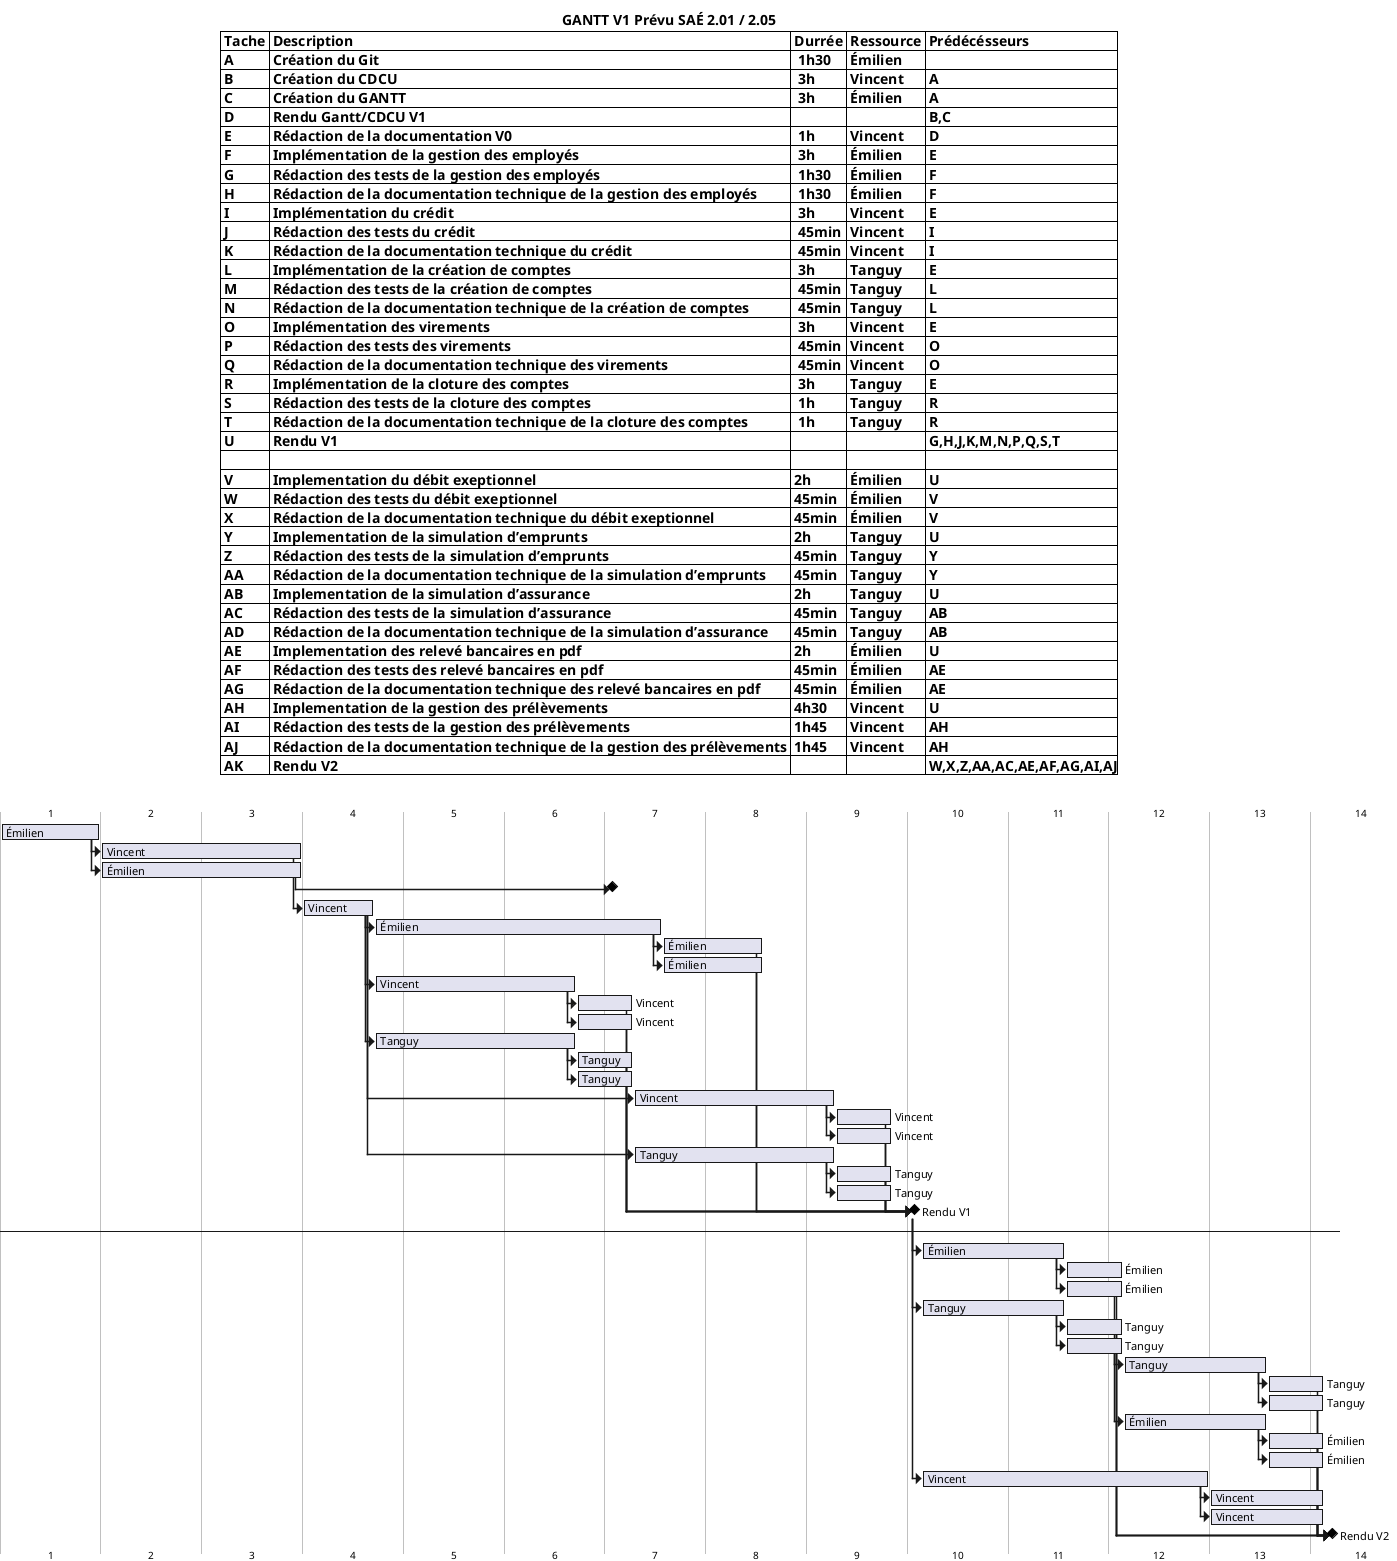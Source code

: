 @startgantt
!define t(x) <b>(x)

projectscale weekly zoom 3.6
title
GANTT V1 Prévu SAÉ 2.01 / 2.05
|= Tache |= Description |= Durrée |= Ressource |= Prédécésseurs |
| A | Création du Git |  1h30| Émilien | |
| B | Création du CDCU |  3h| Vincent | A |
| C | Création du GANTT |  3h| Émilien | A|
| D | Rendu Gantt/CDCU V1 | |  | B,C|
| E | Rédaction de la documentation V0 |  1h| Vincent | D|
| F | Implémentation de la gestion des employés |  3h| Émilien | E|
| G | Rédaction des tests de la gestion des employés |  1h30| Émilien | F|
| H | Rédaction de la documentation technique de la gestion des employés |  1h30| Émilien | F|
| I | Implémentation du crédit |  3h| Vincent | E|
| J | Rédaction des tests du crédit |  45min| Vincent | I|
| K | Rédaction de la documentation technique du crédit |  45min| Vincent | I|
| L | Implémentation de la création de comptes |  3h| Tanguy | E|
| M | Rédaction des tests de la création de comptes |  45min| Tanguy | L|
| N | Rédaction de la documentation technique de la création de comptes |  45min| Tanguy | L|
| O | Implémentation des virements |  3h| Vincent | E |
| P | Rédaction des tests des virements |  45min| Vincent | O |
| Q | Rédaction de la documentation technique des virements |  45min| Vincent | O|
| R | Implémentation de la cloture des comptes |  3h| Tanguy | E|
| S | Rédaction des tests de la cloture des comptes |  1h| Tanguy | R|
| T | Rédaction de la documentation technique de la cloture des comptes |  1h| Tanguy | R|
| U | Rendu V1 | |  | G,H,J,K,M,N,P,Q,S,T|
|  |  |  |   | |
| V | Implementation du débit exeptionnel | 2h | Émilien | U|
| W | Rédaction des tests du débit exeptionnel | 45min | Émilien | V|
| X | Rédaction de la documentation technique du débit exeptionnel | 45min | Émilien | V|
| Y | Implementation de la simulation d’emprunts | 2h | Tanguy | U|
| Z | Rédaction des tests de la simulation d’emprunts | 45min | Tanguy | Y|
| AA | Rédaction de la documentation technique de la simulation d’emprunts | 45min | Tanguy | Y|
| AB | Implementation de la simulation d’assurance | 2h | Tanguy | U|
| AC | Rédaction des tests de la simulation d’assurance | 45min | Tanguy | AB|
| AD | Rédaction de la documentation technique de la simulation d’assurance | 45min | Tanguy | AB|
| AE | Implementation des relevé bancaires en pdf | 2h | Émilien | U|
| AF | Rédaction des tests des relevé bancaires en pdf | 45min | Émilien | AE|
| AG | Rédaction de la documentation technique des relevé bancaires en pdf | 45min | Émilien | AE|
| AH | Implementation de la gestion des prélèvements | 4h30 | Vincent | U|
| AI | Rédaction des tests de la gestion des prélèvements | 1h45 | Vincent | AH|
| AJ | Rédaction de la documentation technique de la gestion des prélèvements | 1h45 | Vincent | AH|
| AK | Rendu V2 | |  | W,X,Z,AA,AC,AE,AF,AG,AI,AJ|

end title
''''''''''''''''''''''''''''''''''''''''''''''''''''''''''''''''''''''''''''''''''''''''',
'Taches
[Émilien] as [CreaGit] lasts 7 day
[Vincent] as [CDCU] lasts 14 day
[Émilien ] as [GANTT] lasts 14 day

[ ] as [RenduGCV1] happens 42 day after [CreaGit]'s start


[Vincent ] as [DocV0] lasts 5 day


[Émilien  ] as [ImpleGest] lasts 20 day
[Émilien   ] as [TestGest] lasts 7 day
[Émilien    ] as [DocGest] lasts 7 day

[Vincent  ] as [ImpleCred] lasts 14 day
[Vincent   ] as [TestCred] lasts 4 day
[Vincent    ] as [DocCred] lasts 4 day

[Tanguy] as [ImpleCrea] lasts 14 day
[Tanguy ] as [TestCrea] lasts 4 day
[Tanguy  ] as [DocCrea] lasts 4 day

[Vincent     ] as [ImpleVir] lasts 14 day
[Vincent      ] as [TestVir] lasts 4 day
[Vincent       ] as [DocVir] lasts 4 day

[Tanguy   ] as [ImpleClot] lasts 14 day
[Tanguy    ] as [TestClot] lasts 4 day
[Tanguy     ] as [DocClot] lasts 4 day

[Rendu V1] as [Rendu V1] happens 63 day after [CreaGit]'s start
--


[Émilien      ] as [ImpleDebExc] lasts 10 day
[Émilien       ] as [TestDebExc] lasts 4 day
[Émilien        ] as [DocDebExc] lasts 4 day

[Tanguy      ] as [ImpleSimEmp] lasts 10 day
[Tanguy       ] as [TestSimEmp] lasts 4 day
[Tanguy        ] as [DocSimEmp] lasts 4 day

[Tanguy         ] as [ImpleSimAss] lasts 10 day
[Tanguy          ] as [TestSimAss] lasts 4 day
[Tanguy           ] as [DocSimAss] lasts 4 day

[Émilien         ] as [ImpleRelBan] lasts 10 day
[Émilien          ] as [TestRelBan] lasts 4 day
[Émilien           ] as [DocRelBan] lasts 4 day

[Vincent           ] as [ImpleGestPre] lasts 20 day
[Vincent            ] as [TestGestPre] lasts 8 day
[Vincent             ] as [DocGestPre] lasts 8 day

[Rendu V2] as [Rendu V2] happens 80 day after [CreaGit]'s start



''''''''''''''''''''''''''''''''''''''''''''''''''''''''''''''''''''''''''''''''''''''''''
'Mise en ordre
[CDCU] starts at [CreaGit]'s end
[GANTT] starts at [CreaGit]'s end

[GANTT] -> [RenduGCV1]

[DocV0] starts at [CDCU]'s end

[ImpleGest] starts at [DocV0]'s end
[TestGest] starts at [ImpleGest]'s end
[DocGest] starts at [ImpleGest]'s end

[ImpleCred] starts at [DocV0]'s end
[TestCred] starts at [ImpleCred]'s end
[DocCred] starts at [ImpleCred]'s end

[ImpleCrea] starts at [DocV0]'s end
[TestCrea] starts at [ImpleCrea]'s end
[DocCrea] starts at [ImpleCrea]'s end


[ImpleVir] starts 18 day after [DocV0]'s end
[TestVir] starts at [ImpleVir]'s end
[DocVir] starts at [ImpleVir]'s end

[ImpleClot] starts 18 day after [DocV0]'s end
[TestClot] starts at [ImpleClot]'s end
[DocClot] starts at [ImpleClot]'s end

[DocClot] -> [Rendu V1]
[TestClot] -> [Rendu V1]
[DocVir] -> [Rendu V1]
[TestVir] -> [Rendu V1]
[DocCrea] -> [Rendu V1]
[TestCrea] -> [Rendu V1]
[DocCred] -> [Rendu V1]
[TestCred] -> [Rendu V1]
[DocGest] -> [Rendu V1]
[TestGest] -> [Rendu V1]

[ImpleDebExc] starts at [Rendu V1]'s end
[TestDebExc] starts at [ImpleDebExc]'s end
[DocDebExc] starts at [ImpleDebExc]'s end

[ImpleSimEmp] starts at [Rendu V1]'s end
[TestSimEmp] starts at [ImpleSimEmp]'s end
[DocSimEmp] starts at [ImpleSimEmp]'s end

[ImpleSimAss] starts at [DocSimEmp]'s end
[TestSimAss] starts at [ImpleSimAss]'s end
[DocSimAss] starts at [ImpleSimAss]'s end

[ImpleRelBan] starts at [DocDebExc]'s end
[TestRelBan] starts at [ImpleRelBan]'s end
[DocRelBan] starts at [ImpleRelBan]'s end

[ImpleGestPre] starts at [Rendu V1]'s end
[TestGestPre] starts at [ImpleGestPre]'s end
[DocGestPre] starts at [ImpleGestPre]'s end


[DocGestPre] -> [Rendu V2]
[TestGestPre] -> [Rendu V2]
[DocRelBan] -> [Rendu V2]
[TestRelBan] -> [Rendu V2]
[DocSimAss] -> [Rendu V2]
[TestSimAss] -> [Rendu V2]
[DocSimEmp] -> [Rendu V2]
[TestSimEmp] -> [Rendu V2]
[DocDebExc] -> [Rendu V2]

@endgantt